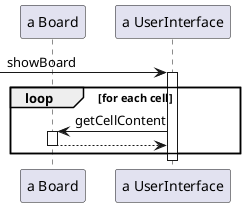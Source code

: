 @startuml
participant "a Board" as board
participant "a UserInterface" as ui

[-> ui : showBoard
activate ui

loop for each cell
ui -> board: getCellContent
activate board
board --> ui
deactivate board
end

deactivate ui


@enduml
